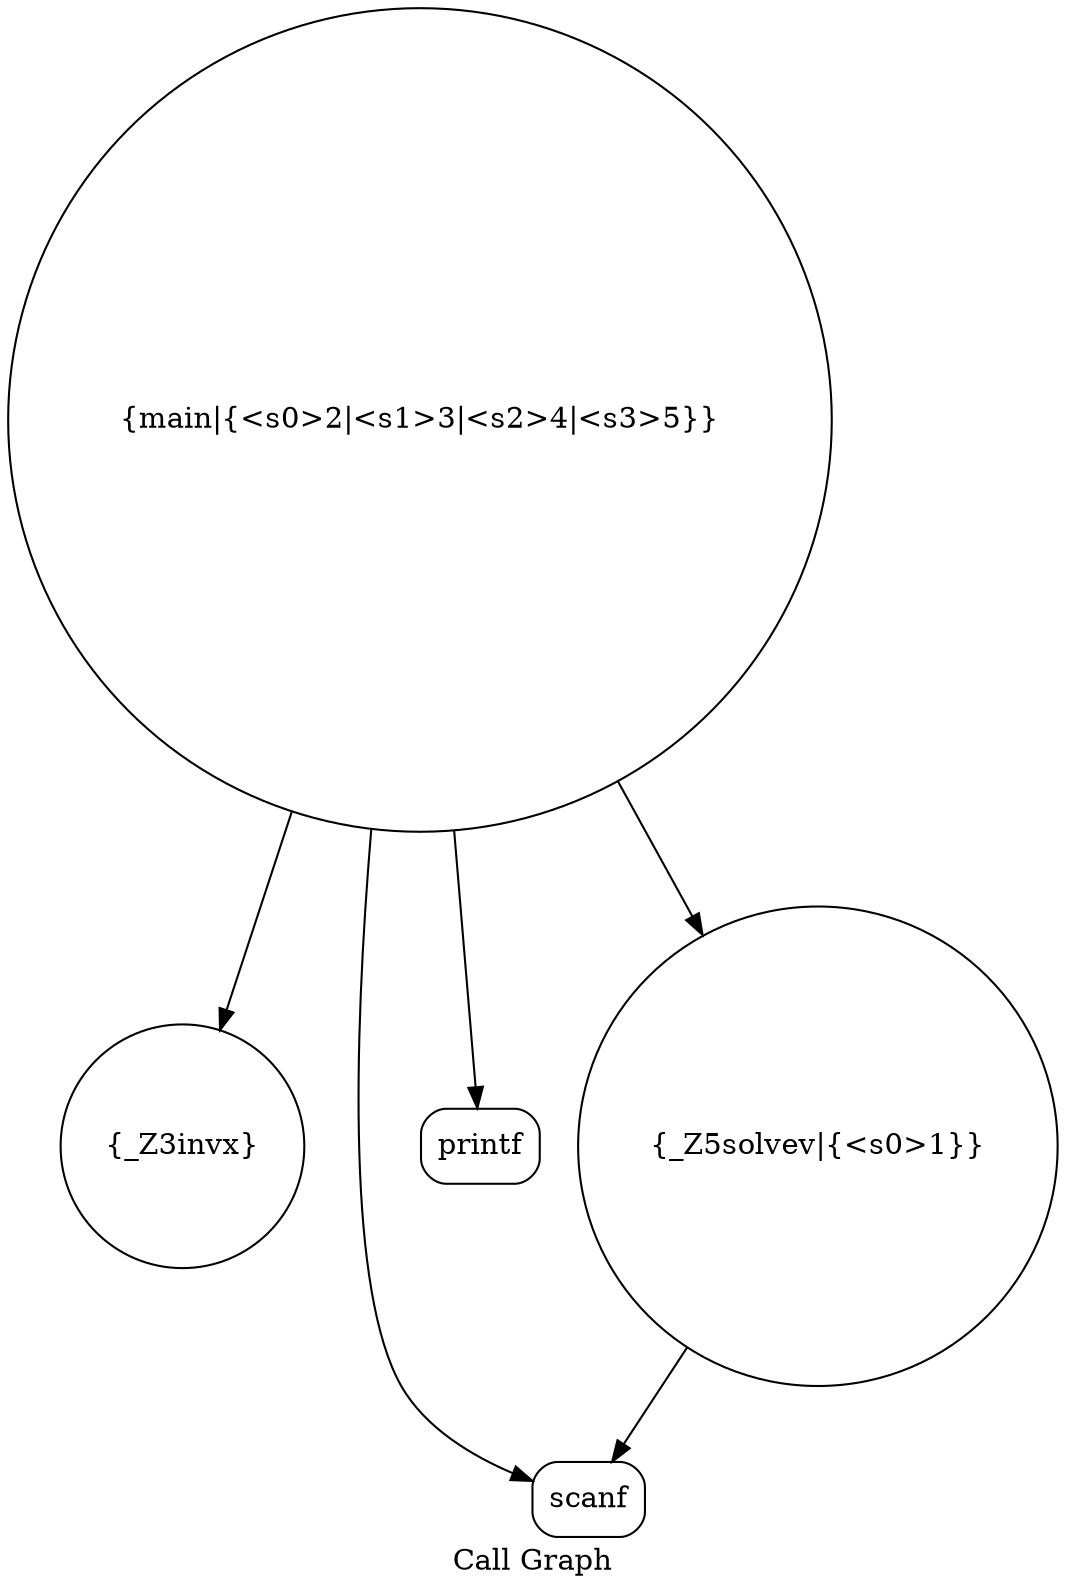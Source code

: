 digraph "Call Graph" {
	label="Call Graph";

	Node0x5589a12ca280 [shape=record,shape=circle,label="{_Z3invx}"];
	Node0x5589a12ca790 [shape=record,shape=Mrecord,label="{scanf}"];
	Node0x5589a12ca890 [shape=record,shape=Mrecord,label="{printf}"];
	Node0x5589a12ca710 [shape=record,shape=circle,label="{_Z5solvev|{<s0>1}}"];
	Node0x5589a12ca710:s0 -> Node0x5589a12ca790[color=black];
	Node0x5589a12ca810 [shape=record,shape=circle,label="{main|{<s0>2|<s1>3|<s2>4|<s3>5}}"];
	Node0x5589a12ca810:s0 -> Node0x5589a12ca280[color=black];
	Node0x5589a12ca810:s1 -> Node0x5589a12ca790[color=black];
	Node0x5589a12ca810:s2 -> Node0x5589a12ca710[color=black];
	Node0x5589a12ca810:s3 -> Node0x5589a12ca890[color=black];
}
